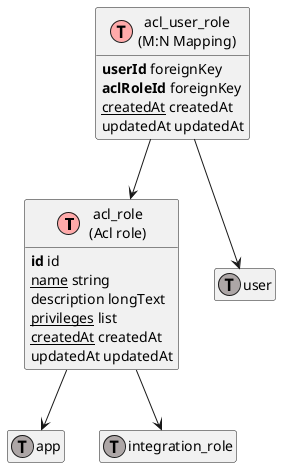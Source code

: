 @startuml
' uncomment the line below if you're using computer with a retina display
' skinparam dpi 300
!define Table(name,desc) class name as "desc" << (T,#FFAAAA) >>
!define ForeignTable(name,desc) class name as "desc" << (T,#ada6a6) >>
!define TranslationTable(name,desc) class name as "desc" << (I,#4286f4) >>
' we use bold for primary key
' green color for unique
' and underscore for not_null
!define primary_key(x) <b>x</b>
!define unique(x) <color:green>x</color>
!define not_null(x) <u>x</u>
' other tags available:
' <i></i>
' <back:COLOR></color>, where color is a color name or html color code
' (#FFAACC)
' see: http://plantuml.com/classes.html#More
hide methods
hide stereotypes
hide empty members
skinparam backgroundColor #FFFFFF

' entities

Table(ShopwareCoreFrameworkApiAclRoleAclRoleDefinition, "acl_role\n(Acl role)") {
   primary_key(id) id
   not_null(name) string
   description longText
   not_null(privileges) list
   not_null(createdAt) createdAt
   updatedAt updatedAt
}
Table(ShopwareCoreFrameworkApiAclRoleAclUserRoleDefinition, "acl_user_role\n(M:N Mapping)") {
   primary_key(userId) foreignKey
   primary_key(aclRoleId) foreignKey
   not_null(createdAt) createdAt
   updatedAt updatedAt
}
ForeignTable(ShopwareCoreFrameworkAppAppDefinition, "app") {
}
ForeignTable(ShopwareCoreSystemIntegrationAggregateIntegrationRoleIntegrationRoleDefinition, "integration_role") {
}
ForeignTable(ShopwareCoreSystemUserUserDefinition, "user") {
}

' relationshipd

ShopwareCoreFrameworkApiAclRoleAclUserRoleDefinition --> ShopwareCoreFrameworkApiAclRoleAclRoleDefinition
ShopwareCoreFrameworkApiAclRoleAclRoleDefinition --> ShopwareCoreFrameworkAppAppDefinition
ShopwareCoreFrameworkApiAclRoleAclRoleDefinition --> ShopwareCoreSystemIntegrationAggregateIntegrationRoleIntegrationRoleDefinition
ShopwareCoreFrameworkApiAclRoleAclUserRoleDefinition --> ShopwareCoreSystemUserUserDefinition
@enduml
